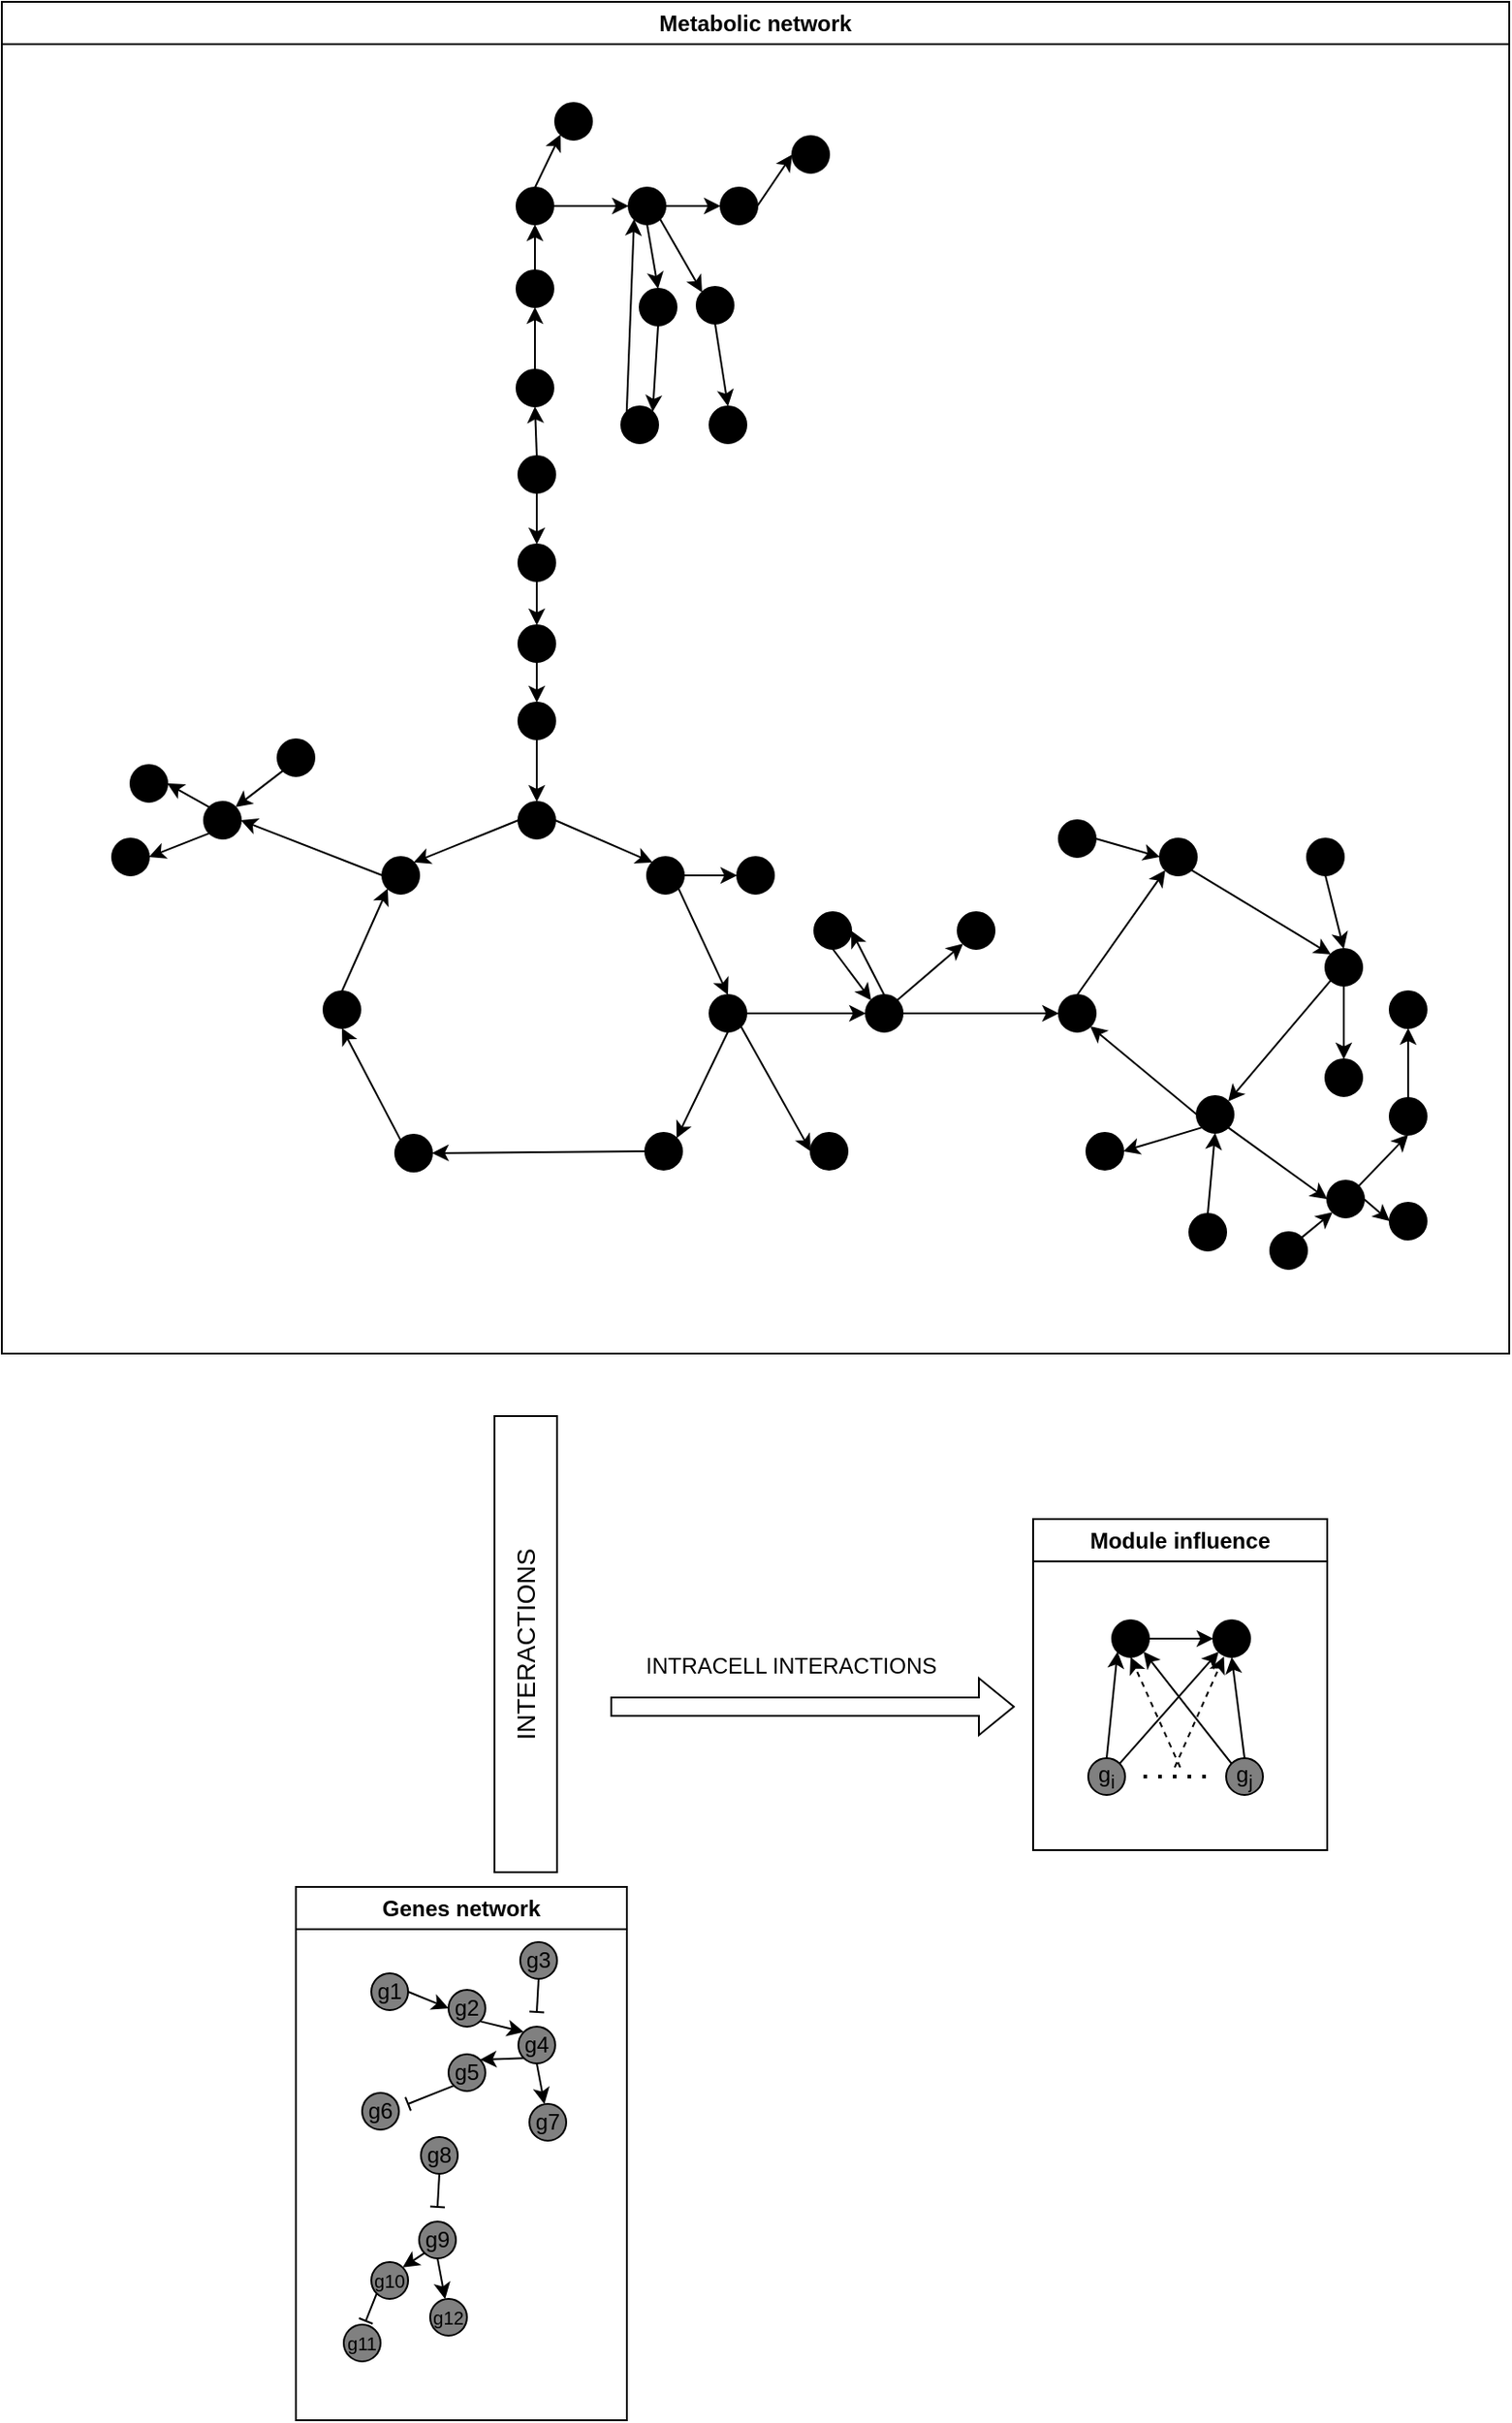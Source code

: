 <mxfile version="26.1.1">
  <diagram name="Page-1" id="lXQnp04JNTxDXcBnF815">
    <mxGraphModel dx="1647" dy="1020" grid="1" gridSize="10" guides="1" tooltips="1" connect="1" arrows="1" fold="1" page="1" pageScale="1" pageWidth="850" pageHeight="1100" math="0" shadow="0">
      <root>
        <mxCell id="0" />
        <mxCell id="1" parent="0" />
        <mxCell id="CCcMtgtyuxy5mzL-O7Zm-4" style="edgeStyle=none;rounded=0;orthogonalLoop=1;jettySize=auto;html=1;exitX=0;exitY=0;exitDx=0;exitDy=0;entryX=0.5;entryY=1;entryDx=0;entryDy=0;" edge="1" parent="1" source="CCcMtgtyuxy5mzL-O7Zm-5" target="CCcMtgtyuxy5mzL-O7Zm-23">
          <mxGeometry relative="1" as="geometry">
            <mxPoint x="248.071" y="640.071" as="targetPoint" />
          </mxGeometry>
        </mxCell>
        <mxCell id="CCcMtgtyuxy5mzL-O7Zm-5" value="" style="ellipse;whiteSpace=wrap;html=1;aspect=fixed;fillColor=#000000;" vertex="1" parent="1">
          <mxGeometry x="234" y="631" width="20" height="20" as="geometry" />
        </mxCell>
        <mxCell id="CCcMtgtyuxy5mzL-O7Zm-6" value="" style="ellipse;whiteSpace=wrap;html=1;aspect=fixed;fillColor=#000000;" vertex="1" parent="1">
          <mxGeometry x="460" y="630" width="20" height="20" as="geometry" />
        </mxCell>
        <mxCell id="CCcMtgtyuxy5mzL-O7Zm-7" style="edgeStyle=none;rounded=0;orthogonalLoop=1;jettySize=auto;html=1;exitX=0;exitY=0.5;exitDx=0;exitDy=0;entryX=1;entryY=0.5;entryDx=0;entryDy=0;" edge="1" parent="1" source="CCcMtgtyuxy5mzL-O7Zm-9" target="CCcMtgtyuxy5mzL-O7Zm-5">
          <mxGeometry relative="1" as="geometry" />
        </mxCell>
        <mxCell id="CCcMtgtyuxy5mzL-O7Zm-8" style="edgeStyle=none;rounded=0;orthogonalLoop=1;jettySize=auto;html=1;exitX=1;exitY=1;exitDx=0;exitDy=0;entryX=0;entryY=0.5;entryDx=0;entryDy=0;" edge="1" parent="1" source="CCcMtgtyuxy5mzL-O7Zm-12" target="CCcMtgtyuxy5mzL-O7Zm-6">
          <mxGeometry relative="1" as="geometry" />
        </mxCell>
        <mxCell id="CCcMtgtyuxy5mzL-O7Zm-9" value="" style="ellipse;whiteSpace=wrap;html=1;aspect=fixed;fillColor=#000000;" vertex="1" parent="1">
          <mxGeometry x="370" y="630" width="20" height="20" as="geometry" />
        </mxCell>
        <mxCell id="CCcMtgtyuxy5mzL-O7Zm-10" style="edgeStyle=none;rounded=0;orthogonalLoop=1;jettySize=auto;html=1;exitX=0.5;exitY=1;exitDx=0;exitDy=0;entryX=1;entryY=0;entryDx=0;entryDy=0;" edge="1" parent="1" source="CCcMtgtyuxy5mzL-O7Zm-12" target="CCcMtgtyuxy5mzL-O7Zm-9">
          <mxGeometry relative="1" as="geometry" />
        </mxCell>
        <mxCell id="CCcMtgtyuxy5mzL-O7Zm-11" style="edgeStyle=none;rounded=0;orthogonalLoop=1;jettySize=auto;html=1;exitX=1;exitY=0.5;exitDx=0;exitDy=0;" edge="1" parent="1" source="CCcMtgtyuxy5mzL-O7Zm-12" target="CCcMtgtyuxy5mzL-O7Zm-50">
          <mxGeometry relative="1" as="geometry" />
        </mxCell>
        <mxCell id="CCcMtgtyuxy5mzL-O7Zm-12" value="v" style="ellipse;whiteSpace=wrap;html=1;aspect=fixed;fillColor=#000000;" vertex="1" parent="1">
          <mxGeometry x="405" y="555" width="20" height="20" as="geometry" />
        </mxCell>
        <mxCell id="CCcMtgtyuxy5mzL-O7Zm-13" value="v" style="ellipse;whiteSpace=wrap;html=1;aspect=fixed;fillColor=#000000;" vertex="1" parent="1">
          <mxGeometry x="420" y="480" width="20" height="20" as="geometry" />
        </mxCell>
        <mxCell id="CCcMtgtyuxy5mzL-O7Zm-14" style="edgeStyle=none;rounded=0;orthogonalLoop=1;jettySize=auto;html=1;exitX=1;exitY=1;exitDx=0;exitDy=0;entryX=0.5;entryY=0;entryDx=0;entryDy=0;" edge="1" parent="1" source="CCcMtgtyuxy5mzL-O7Zm-16" target="CCcMtgtyuxy5mzL-O7Zm-12">
          <mxGeometry relative="1" as="geometry" />
        </mxCell>
        <mxCell id="CCcMtgtyuxy5mzL-O7Zm-15" style="edgeStyle=none;rounded=0;orthogonalLoop=1;jettySize=auto;html=1;exitX=1;exitY=0.5;exitDx=0;exitDy=0;entryX=0;entryY=0.5;entryDx=0;entryDy=0;" edge="1" parent="1" source="CCcMtgtyuxy5mzL-O7Zm-16" target="CCcMtgtyuxy5mzL-O7Zm-13">
          <mxGeometry relative="1" as="geometry" />
        </mxCell>
        <mxCell id="CCcMtgtyuxy5mzL-O7Zm-16" value="v" style="ellipse;whiteSpace=wrap;html=1;aspect=fixed;fillColor=#000000;" vertex="1" parent="1">
          <mxGeometry x="371" y="480" width="20" height="20" as="geometry" />
        </mxCell>
        <mxCell id="CCcMtgtyuxy5mzL-O7Zm-17" style="edgeStyle=none;rounded=0;orthogonalLoop=1;jettySize=auto;html=1;exitX=1;exitY=0.5;exitDx=0;exitDy=0;entryX=0;entryY=0;entryDx=0;entryDy=0;" edge="1" parent="1" source="CCcMtgtyuxy5mzL-O7Zm-19" target="CCcMtgtyuxy5mzL-O7Zm-16">
          <mxGeometry relative="1" as="geometry" />
        </mxCell>
        <mxCell id="CCcMtgtyuxy5mzL-O7Zm-18" style="edgeStyle=none;rounded=0;orthogonalLoop=1;jettySize=auto;html=1;exitX=0;exitY=0.5;exitDx=0;exitDy=0;entryX=1;entryY=0;entryDx=0;entryDy=0;" edge="1" parent="1" source="CCcMtgtyuxy5mzL-O7Zm-19" target="CCcMtgtyuxy5mzL-O7Zm-21">
          <mxGeometry relative="1" as="geometry" />
        </mxCell>
        <mxCell id="CCcMtgtyuxy5mzL-O7Zm-19" value="v" style="ellipse;whiteSpace=wrap;html=1;aspect=fixed;fillColor=#000000;" vertex="1" parent="1">
          <mxGeometry x="301" y="450" width="20" height="20" as="geometry" />
        </mxCell>
        <mxCell id="CCcMtgtyuxy5mzL-O7Zm-20" style="edgeStyle=none;rounded=0;orthogonalLoop=1;jettySize=auto;html=1;exitX=0;exitY=0.5;exitDx=0;exitDy=0;entryX=1;entryY=0.5;entryDx=0;entryDy=0;" edge="1" parent="1" source="CCcMtgtyuxy5mzL-O7Zm-21" target="CCcMtgtyuxy5mzL-O7Zm-75">
          <mxGeometry relative="1" as="geometry" />
        </mxCell>
        <mxCell id="CCcMtgtyuxy5mzL-O7Zm-21" value="v" style="ellipse;whiteSpace=wrap;html=1;aspect=fixed;fillColor=#000000;" vertex="1" parent="1">
          <mxGeometry x="227" y="480" width="20" height="20" as="geometry" />
        </mxCell>
        <mxCell id="CCcMtgtyuxy5mzL-O7Zm-22" style="edgeStyle=none;rounded=0;orthogonalLoop=1;jettySize=auto;html=1;exitX=0.5;exitY=0;exitDx=0;exitDy=0;entryX=0;entryY=1;entryDx=0;entryDy=0;" edge="1" parent="1" source="CCcMtgtyuxy5mzL-O7Zm-23" target="CCcMtgtyuxy5mzL-O7Zm-21">
          <mxGeometry relative="1" as="geometry" />
        </mxCell>
        <mxCell id="CCcMtgtyuxy5mzL-O7Zm-23" value="v" style="ellipse;whiteSpace=wrap;html=1;aspect=fixed;fillColor=#000000;" vertex="1" parent="1">
          <mxGeometry x="195" y="553" width="20" height="20" as="geometry" />
        </mxCell>
        <mxCell id="CCcMtgtyuxy5mzL-O7Zm-24" style="edgeStyle=none;rounded=0;orthogonalLoop=1;jettySize=auto;html=1;exitX=0.5;exitY=1;exitDx=0;exitDy=0;entryX=0.5;entryY=0;entryDx=0;entryDy=0;" edge="1" parent="1" source="CCcMtgtyuxy5mzL-O7Zm-25" target="CCcMtgtyuxy5mzL-O7Zm-46">
          <mxGeometry relative="1" as="geometry" />
        </mxCell>
        <mxCell id="CCcMtgtyuxy5mzL-O7Zm-25" value="v" style="ellipse;whiteSpace=wrap;html=1;aspect=fixed;fillColor=#000000;" vertex="1" parent="1">
          <mxGeometry x="301" y="354" width="20" height="20" as="geometry" />
        </mxCell>
        <mxCell id="CCcMtgtyuxy5mzL-O7Zm-26" style="edgeStyle=none;rounded=0;orthogonalLoop=1;jettySize=auto;html=1;exitX=0.5;exitY=1;exitDx=0;exitDy=0;" edge="1" parent="1" source="CCcMtgtyuxy5mzL-O7Zm-27" target="CCcMtgtyuxy5mzL-O7Zm-25">
          <mxGeometry relative="1" as="geometry" />
        </mxCell>
        <mxCell id="CCcMtgtyuxy5mzL-O7Zm-27" value="v" style="ellipse;whiteSpace=wrap;html=1;aspect=fixed;fillColor=#000000;" vertex="1" parent="1">
          <mxGeometry x="301" y="310" width="20" height="20" as="geometry" />
        </mxCell>
        <mxCell id="CCcMtgtyuxy5mzL-O7Zm-28" style="edgeStyle=none;rounded=0;orthogonalLoop=1;jettySize=auto;html=1;exitX=0.5;exitY=0;exitDx=0;exitDy=0;entryX=0.5;entryY=0;entryDx=0;entryDy=0;" edge="1" parent="1" source="CCcMtgtyuxy5mzL-O7Zm-30" target="CCcMtgtyuxy5mzL-O7Zm-27">
          <mxGeometry relative="1" as="geometry" />
        </mxCell>
        <mxCell id="CCcMtgtyuxy5mzL-O7Zm-29" style="edgeStyle=none;rounded=0;orthogonalLoop=1;jettySize=auto;html=1;exitX=0.5;exitY=0;exitDx=0;exitDy=0;entryX=0.5;entryY=1;entryDx=0;entryDy=0;" edge="1" parent="1" source="CCcMtgtyuxy5mzL-O7Zm-30" target="CCcMtgtyuxy5mzL-O7Zm-44">
          <mxGeometry relative="1" as="geometry" />
        </mxCell>
        <mxCell id="CCcMtgtyuxy5mzL-O7Zm-30" value="v" style="ellipse;whiteSpace=wrap;html=1;aspect=fixed;fillColor=#000000;" vertex="1" parent="1">
          <mxGeometry x="301" y="262" width="20" height="20" as="geometry" />
        </mxCell>
        <mxCell id="CCcMtgtyuxy5mzL-O7Zm-31" style="edgeStyle=none;rounded=0;orthogonalLoop=1;jettySize=auto;html=1;exitX=1;exitY=0.5;exitDx=0;exitDy=0;entryX=0;entryY=0.5;entryDx=0;entryDy=0;" edge="1" parent="1" source="CCcMtgtyuxy5mzL-O7Zm-33" target="CCcMtgtyuxy5mzL-O7Zm-37">
          <mxGeometry relative="1" as="geometry" />
        </mxCell>
        <mxCell id="CCcMtgtyuxy5mzL-O7Zm-32" style="edgeStyle=none;rounded=0;orthogonalLoop=1;jettySize=auto;html=1;exitX=0.5;exitY=0;exitDx=0;exitDy=0;entryX=0;entryY=1;entryDx=0;entryDy=0;" edge="1" parent="1" source="CCcMtgtyuxy5mzL-O7Zm-33" target="CCcMtgtyuxy5mzL-O7Zm-78">
          <mxGeometry relative="1" as="geometry" />
        </mxCell>
        <mxCell id="CCcMtgtyuxy5mzL-O7Zm-33" value="v" style="ellipse;whiteSpace=wrap;html=1;aspect=fixed;fillColor=#000000;" vertex="1" parent="1">
          <mxGeometry x="300" y="116" width="20" height="20" as="geometry" />
        </mxCell>
        <mxCell id="CCcMtgtyuxy5mzL-O7Zm-34" style="edgeStyle=none;rounded=0;orthogonalLoop=1;jettySize=auto;html=1;exitX=1;exitY=0.5;exitDx=0;exitDy=0;entryX=0;entryY=0.5;entryDx=0;entryDy=0;" edge="1" parent="1" source="CCcMtgtyuxy5mzL-O7Zm-37" target="CCcMtgtyuxy5mzL-O7Zm-39">
          <mxGeometry relative="1" as="geometry" />
        </mxCell>
        <mxCell id="CCcMtgtyuxy5mzL-O7Zm-35" style="edgeStyle=none;rounded=0;orthogonalLoop=1;jettySize=auto;html=1;exitX=0.5;exitY=1;exitDx=0;exitDy=0;entryX=0.5;entryY=0;entryDx=0;entryDy=0;" edge="1" parent="1" source="CCcMtgtyuxy5mzL-O7Zm-37" target="CCcMtgtyuxy5mzL-O7Zm-82">
          <mxGeometry relative="1" as="geometry" />
        </mxCell>
        <mxCell id="CCcMtgtyuxy5mzL-O7Zm-36" style="edgeStyle=none;rounded=0;orthogonalLoop=1;jettySize=auto;html=1;exitX=1;exitY=1;exitDx=0;exitDy=0;entryX=0;entryY=0;entryDx=0;entryDy=0;" edge="1" parent="1" source="CCcMtgtyuxy5mzL-O7Zm-37" target="CCcMtgtyuxy5mzL-O7Zm-80">
          <mxGeometry relative="1" as="geometry" />
        </mxCell>
        <mxCell id="CCcMtgtyuxy5mzL-O7Zm-37" value="v" style="ellipse;whiteSpace=wrap;html=1;aspect=fixed;fillColor=#000000;" vertex="1" parent="1">
          <mxGeometry x="361" y="116" width="20" height="20" as="geometry" />
        </mxCell>
        <mxCell id="CCcMtgtyuxy5mzL-O7Zm-38" style="edgeStyle=none;rounded=0;orthogonalLoop=1;jettySize=auto;html=1;exitX=1;exitY=0.5;exitDx=0;exitDy=0;entryX=0;entryY=0.5;entryDx=0;entryDy=0;" edge="1" parent="1" source="CCcMtgtyuxy5mzL-O7Zm-39" target="CCcMtgtyuxy5mzL-O7Zm-40">
          <mxGeometry relative="1" as="geometry" />
        </mxCell>
        <mxCell id="CCcMtgtyuxy5mzL-O7Zm-39" value="v" style="ellipse;whiteSpace=wrap;html=1;aspect=fixed;fillColor=#000000;" vertex="1" parent="1">
          <mxGeometry x="411" y="116" width="20" height="20" as="geometry" />
        </mxCell>
        <mxCell id="CCcMtgtyuxy5mzL-O7Zm-40" value="v" style="ellipse;whiteSpace=wrap;html=1;aspect=fixed;fillColor=#000000;" vertex="1" parent="1">
          <mxGeometry x="450" y="88" width="20" height="20" as="geometry" />
        </mxCell>
        <mxCell id="CCcMtgtyuxy5mzL-O7Zm-41" style="edgeStyle=none;rounded=0;orthogonalLoop=1;jettySize=auto;html=1;exitX=0.5;exitY=0;exitDx=0;exitDy=0;entryX=0.5;entryY=1;entryDx=0;entryDy=0;" edge="1" parent="1" source="CCcMtgtyuxy5mzL-O7Zm-42" target="CCcMtgtyuxy5mzL-O7Zm-33">
          <mxGeometry relative="1" as="geometry" />
        </mxCell>
        <mxCell id="CCcMtgtyuxy5mzL-O7Zm-42" value="v" style="ellipse;whiteSpace=wrap;html=1;aspect=fixed;fillColor=#000000;" vertex="1" parent="1">
          <mxGeometry x="300" y="161" width="20" height="20" as="geometry" />
        </mxCell>
        <mxCell id="CCcMtgtyuxy5mzL-O7Zm-43" style="edgeStyle=none;rounded=0;orthogonalLoop=1;jettySize=auto;html=1;exitX=0.5;exitY=0;exitDx=0;exitDy=0;entryX=0.5;entryY=1;entryDx=0;entryDy=0;" edge="1" parent="1" source="CCcMtgtyuxy5mzL-O7Zm-44" target="CCcMtgtyuxy5mzL-O7Zm-42">
          <mxGeometry relative="1" as="geometry" />
        </mxCell>
        <mxCell id="CCcMtgtyuxy5mzL-O7Zm-44" value="v" style="ellipse;whiteSpace=wrap;html=1;aspect=fixed;fillColor=#000000;" vertex="1" parent="1">
          <mxGeometry x="300" y="215" width="20" height="20" as="geometry" />
        </mxCell>
        <mxCell id="CCcMtgtyuxy5mzL-O7Zm-45" style="edgeStyle=none;rounded=0;orthogonalLoop=1;jettySize=auto;html=1;exitX=0.5;exitY=1;exitDx=0;exitDy=0;entryX=0.5;entryY=0;entryDx=0;entryDy=0;" edge="1" parent="1" source="CCcMtgtyuxy5mzL-O7Zm-46" target="CCcMtgtyuxy5mzL-O7Zm-19">
          <mxGeometry relative="1" as="geometry">
            <mxPoint x="311" y="410" as="targetPoint" />
          </mxGeometry>
        </mxCell>
        <mxCell id="CCcMtgtyuxy5mzL-O7Zm-46" value="v" style="ellipse;whiteSpace=wrap;html=1;aspect=fixed;fillColor=#000000;" vertex="1" parent="1">
          <mxGeometry x="301" y="396" width="20" height="20" as="geometry" />
        </mxCell>
        <mxCell id="CCcMtgtyuxy5mzL-O7Zm-47" style="edgeStyle=none;rounded=0;orthogonalLoop=1;jettySize=auto;html=1;exitX=0.5;exitY=0;exitDx=0;exitDy=0;entryX=1;entryY=0.5;entryDx=0;entryDy=0;" edge="1" parent="1" source="CCcMtgtyuxy5mzL-O7Zm-50" target="CCcMtgtyuxy5mzL-O7Zm-52">
          <mxGeometry relative="1" as="geometry" />
        </mxCell>
        <mxCell id="CCcMtgtyuxy5mzL-O7Zm-48" style="edgeStyle=none;rounded=0;orthogonalLoop=1;jettySize=auto;html=1;exitX=1;exitY=0;exitDx=0;exitDy=0;entryX=0;entryY=1;entryDx=0;entryDy=0;" edge="1" parent="1" source="CCcMtgtyuxy5mzL-O7Zm-50" target="CCcMtgtyuxy5mzL-O7Zm-53">
          <mxGeometry relative="1" as="geometry" />
        </mxCell>
        <mxCell id="CCcMtgtyuxy5mzL-O7Zm-49" style="edgeStyle=none;rounded=0;orthogonalLoop=1;jettySize=auto;html=1;exitX=1;exitY=0.5;exitDx=0;exitDy=0;entryX=0;entryY=0.5;entryDx=0;entryDy=0;" edge="1" parent="1" source="CCcMtgtyuxy5mzL-O7Zm-50" target="CCcMtgtyuxy5mzL-O7Zm-55">
          <mxGeometry relative="1" as="geometry" />
        </mxCell>
        <mxCell id="CCcMtgtyuxy5mzL-O7Zm-50" value="v" style="ellipse;whiteSpace=wrap;html=1;aspect=fixed;fillColor=#000000;" vertex="1" parent="1">
          <mxGeometry x="490" y="555" width="20" height="20" as="geometry" />
        </mxCell>
        <mxCell id="CCcMtgtyuxy5mzL-O7Zm-51" style="edgeStyle=none;rounded=0;orthogonalLoop=1;jettySize=auto;html=1;exitX=0.5;exitY=1;exitDx=0;exitDy=0;entryX=0;entryY=0;entryDx=0;entryDy=0;" edge="1" parent="1" source="CCcMtgtyuxy5mzL-O7Zm-52" target="CCcMtgtyuxy5mzL-O7Zm-50">
          <mxGeometry relative="1" as="geometry" />
        </mxCell>
        <mxCell id="CCcMtgtyuxy5mzL-O7Zm-52" value="v" style="ellipse;whiteSpace=wrap;html=1;aspect=fixed;fillColor=#000000;" vertex="1" parent="1">
          <mxGeometry x="462" y="510" width="20" height="20" as="geometry" />
        </mxCell>
        <mxCell id="CCcMtgtyuxy5mzL-O7Zm-53" value="v" style="ellipse;whiteSpace=wrap;html=1;aspect=fixed;fillColor=#000000;" vertex="1" parent="1">
          <mxGeometry x="540" y="510" width="20" height="20" as="geometry" />
        </mxCell>
        <mxCell id="CCcMtgtyuxy5mzL-O7Zm-54" style="edgeStyle=none;rounded=0;orthogonalLoop=1;jettySize=auto;html=1;exitX=0.5;exitY=0;exitDx=0;exitDy=0;entryX=0;entryY=1;entryDx=0;entryDy=0;" edge="1" parent="1" source="CCcMtgtyuxy5mzL-O7Zm-55" target="CCcMtgtyuxy5mzL-O7Zm-57">
          <mxGeometry relative="1" as="geometry" />
        </mxCell>
        <mxCell id="CCcMtgtyuxy5mzL-O7Zm-55" value="v" style="ellipse;whiteSpace=wrap;html=1;aspect=fixed;fillColor=#000000;" vertex="1" parent="1">
          <mxGeometry x="595" y="555" width="20" height="20" as="geometry" />
        </mxCell>
        <mxCell id="CCcMtgtyuxy5mzL-O7Zm-56" style="edgeStyle=none;rounded=0;orthogonalLoop=1;jettySize=auto;html=1;exitX=1;exitY=1;exitDx=0;exitDy=0;entryX=0;entryY=0;entryDx=0;entryDy=0;" edge="1" parent="1" source="CCcMtgtyuxy5mzL-O7Zm-57" target="CCcMtgtyuxy5mzL-O7Zm-60">
          <mxGeometry relative="1" as="geometry" />
        </mxCell>
        <mxCell id="CCcMtgtyuxy5mzL-O7Zm-57" value="v" style="ellipse;whiteSpace=wrap;html=1;aspect=fixed;fillColor=#000000;" vertex="1" parent="1">
          <mxGeometry x="650" y="470" width="20" height="20" as="geometry" />
        </mxCell>
        <mxCell id="CCcMtgtyuxy5mzL-O7Zm-58" style="edgeStyle=none;rounded=0;orthogonalLoop=1;jettySize=auto;html=1;exitX=0;exitY=1;exitDx=0;exitDy=0;entryX=1;entryY=0;entryDx=0;entryDy=0;" edge="1" parent="1" source="CCcMtgtyuxy5mzL-O7Zm-60" target="CCcMtgtyuxy5mzL-O7Zm-64">
          <mxGeometry relative="1" as="geometry" />
        </mxCell>
        <mxCell id="CCcMtgtyuxy5mzL-O7Zm-59" style="edgeStyle=none;rounded=0;orthogonalLoop=1;jettySize=auto;html=1;exitX=0.5;exitY=1;exitDx=0;exitDy=0;" edge="1" parent="1" source="CCcMtgtyuxy5mzL-O7Zm-60" target="CCcMtgtyuxy5mzL-O7Zm-69">
          <mxGeometry relative="1" as="geometry" />
        </mxCell>
        <mxCell id="CCcMtgtyuxy5mzL-O7Zm-60" value="v" style="ellipse;whiteSpace=wrap;html=1;aspect=fixed;fillColor=#000000;" vertex="1" parent="1">
          <mxGeometry x="740" y="530" width="20" height="20" as="geometry" />
        </mxCell>
        <mxCell id="CCcMtgtyuxy5mzL-O7Zm-61" style="edgeStyle=none;rounded=0;orthogonalLoop=1;jettySize=auto;html=1;exitX=0;exitY=0.5;exitDx=0;exitDy=0;entryX=1;entryY=1;entryDx=0;entryDy=0;" edge="1" parent="1" source="CCcMtgtyuxy5mzL-O7Zm-64" target="CCcMtgtyuxy5mzL-O7Zm-55">
          <mxGeometry relative="1" as="geometry" />
        </mxCell>
        <mxCell id="CCcMtgtyuxy5mzL-O7Zm-62" style="edgeStyle=none;rounded=0;orthogonalLoop=1;jettySize=auto;html=1;exitX=0;exitY=1;exitDx=0;exitDy=0;entryX=1;entryY=0.5;entryDx=0;entryDy=0;" edge="1" parent="1" source="CCcMtgtyuxy5mzL-O7Zm-64" target="CCcMtgtyuxy5mzL-O7Zm-70">
          <mxGeometry relative="1" as="geometry" />
        </mxCell>
        <mxCell id="CCcMtgtyuxy5mzL-O7Zm-63" style="edgeStyle=none;rounded=0;orthogonalLoop=1;jettySize=auto;html=1;exitX=1;exitY=1;exitDx=0;exitDy=0;entryX=0;entryY=0.5;entryDx=0;entryDy=0;" edge="1" parent="1" source="CCcMtgtyuxy5mzL-O7Zm-64" target="CCcMtgtyuxy5mzL-O7Zm-88">
          <mxGeometry relative="1" as="geometry">
            <mxPoint x="730" y="670" as="targetPoint" />
          </mxGeometry>
        </mxCell>
        <mxCell id="CCcMtgtyuxy5mzL-O7Zm-64" value="v" style="ellipse;whiteSpace=wrap;html=1;aspect=fixed;fillColor=#000000;" vertex="1" parent="1">
          <mxGeometry x="670" y="610" width="20" height="20" as="geometry" />
        </mxCell>
        <mxCell id="CCcMtgtyuxy5mzL-O7Zm-65" style="edgeStyle=none;rounded=0;orthogonalLoop=1;jettySize=auto;html=1;exitX=1;exitY=0.5;exitDx=0;exitDy=0;entryX=0;entryY=0.5;entryDx=0;entryDy=0;" edge="1" parent="1" source="CCcMtgtyuxy5mzL-O7Zm-66" target="CCcMtgtyuxy5mzL-O7Zm-57">
          <mxGeometry relative="1" as="geometry" />
        </mxCell>
        <mxCell id="CCcMtgtyuxy5mzL-O7Zm-66" value="v" style="ellipse;whiteSpace=wrap;html=1;aspect=fixed;fillColor=#000000;" vertex="1" parent="1">
          <mxGeometry x="595" y="460" width="20" height="20" as="geometry" />
        </mxCell>
        <mxCell id="CCcMtgtyuxy5mzL-O7Zm-67" style="edgeStyle=none;rounded=0;orthogonalLoop=1;jettySize=auto;html=1;exitX=0.5;exitY=1;exitDx=0;exitDy=0;entryX=0.5;entryY=0;entryDx=0;entryDy=0;" edge="1" parent="1" source="CCcMtgtyuxy5mzL-O7Zm-68" target="CCcMtgtyuxy5mzL-O7Zm-60">
          <mxGeometry relative="1" as="geometry" />
        </mxCell>
        <mxCell id="CCcMtgtyuxy5mzL-O7Zm-68" value="v" style="ellipse;whiteSpace=wrap;html=1;aspect=fixed;fillColor=#000000;" vertex="1" parent="1">
          <mxGeometry x="730" y="470" width="20" height="20" as="geometry" />
        </mxCell>
        <mxCell id="CCcMtgtyuxy5mzL-O7Zm-69" value="v" style="ellipse;whiteSpace=wrap;html=1;aspect=fixed;fillColor=#000000;" vertex="1" parent="1">
          <mxGeometry x="740" y="590" width="20" height="20" as="geometry" />
        </mxCell>
        <mxCell id="CCcMtgtyuxy5mzL-O7Zm-70" value="v" style="ellipse;whiteSpace=wrap;html=1;aspect=fixed;fillColor=#000000;" vertex="1" parent="1">
          <mxGeometry x="610" y="630" width="20" height="20" as="geometry" />
        </mxCell>
        <mxCell id="CCcMtgtyuxy5mzL-O7Zm-71" style="edgeStyle=none;rounded=0;orthogonalLoop=1;jettySize=auto;html=1;exitX=0;exitY=1;exitDx=0;exitDy=0;entryX=1;entryY=0;entryDx=0;entryDy=0;" edge="1" parent="1" source="CCcMtgtyuxy5mzL-O7Zm-72" target="CCcMtgtyuxy5mzL-O7Zm-75">
          <mxGeometry relative="1" as="geometry" />
        </mxCell>
        <mxCell id="CCcMtgtyuxy5mzL-O7Zm-72" value="v" style="ellipse;whiteSpace=wrap;html=1;aspect=fixed;fillColor=#000000;" vertex="1" parent="1">
          <mxGeometry x="170" y="416" width="20" height="20" as="geometry" />
        </mxCell>
        <mxCell id="CCcMtgtyuxy5mzL-O7Zm-73" style="edgeStyle=none;rounded=0;orthogonalLoop=1;jettySize=auto;html=1;exitX=0;exitY=0;exitDx=0;exitDy=0;entryX=1;entryY=0.5;entryDx=0;entryDy=0;" edge="1" parent="1" source="CCcMtgtyuxy5mzL-O7Zm-75" target="CCcMtgtyuxy5mzL-O7Zm-76">
          <mxGeometry relative="1" as="geometry" />
        </mxCell>
        <mxCell id="CCcMtgtyuxy5mzL-O7Zm-74" style="edgeStyle=none;rounded=0;orthogonalLoop=1;jettySize=auto;html=1;exitX=0;exitY=1;exitDx=0;exitDy=0;entryX=1;entryY=0.5;entryDx=0;entryDy=0;" edge="1" parent="1" source="CCcMtgtyuxy5mzL-O7Zm-75" target="CCcMtgtyuxy5mzL-O7Zm-77">
          <mxGeometry relative="1" as="geometry" />
        </mxCell>
        <mxCell id="CCcMtgtyuxy5mzL-O7Zm-75" value="v" style="ellipse;whiteSpace=wrap;html=1;aspect=fixed;fillColor=#000000;" vertex="1" parent="1">
          <mxGeometry x="130" y="450" width="20" height="20" as="geometry" />
        </mxCell>
        <mxCell id="CCcMtgtyuxy5mzL-O7Zm-76" value="v" style="ellipse;whiteSpace=wrap;html=1;aspect=fixed;fillColor=#000000;" vertex="1" parent="1">
          <mxGeometry x="90" y="430" width="20" height="20" as="geometry" />
        </mxCell>
        <mxCell id="CCcMtgtyuxy5mzL-O7Zm-77" value="v" style="ellipse;whiteSpace=wrap;html=1;aspect=fixed;fillColor=#000000;" vertex="1" parent="1">
          <mxGeometry x="80" y="470" width="20" height="20" as="geometry" />
        </mxCell>
        <mxCell id="CCcMtgtyuxy5mzL-O7Zm-78" value="v" style="ellipse;whiteSpace=wrap;html=1;aspect=fixed;fillColor=#000000;" vertex="1" parent="1">
          <mxGeometry x="321" y="70" width="20" height="20" as="geometry" />
        </mxCell>
        <mxCell id="CCcMtgtyuxy5mzL-O7Zm-79" style="edgeStyle=none;rounded=0;orthogonalLoop=1;jettySize=auto;html=1;exitX=0.5;exitY=1;exitDx=0;exitDy=0;entryX=0.5;entryY=0;entryDx=0;entryDy=0;" edge="1" parent="1" source="CCcMtgtyuxy5mzL-O7Zm-80" target="CCcMtgtyuxy5mzL-O7Zm-83">
          <mxGeometry relative="1" as="geometry" />
        </mxCell>
        <mxCell id="CCcMtgtyuxy5mzL-O7Zm-80" value="v" style="ellipse;whiteSpace=wrap;html=1;aspect=fixed;fillColor=#000000;" vertex="1" parent="1">
          <mxGeometry x="398" y="170" width="20" height="20" as="geometry" />
        </mxCell>
        <mxCell id="CCcMtgtyuxy5mzL-O7Zm-81" style="edgeStyle=none;rounded=0;orthogonalLoop=1;jettySize=auto;html=1;exitX=0.5;exitY=1;exitDx=0;exitDy=0;entryX=1;entryY=0;entryDx=0;entryDy=0;" edge="1" parent="1" source="CCcMtgtyuxy5mzL-O7Zm-82" target="CCcMtgtyuxy5mzL-O7Zm-85">
          <mxGeometry relative="1" as="geometry" />
        </mxCell>
        <mxCell id="CCcMtgtyuxy5mzL-O7Zm-82" value="v" style="ellipse;whiteSpace=wrap;html=1;aspect=fixed;fillColor=#000000;" vertex="1" parent="1">
          <mxGeometry x="367" y="171" width="20" height="20" as="geometry" />
        </mxCell>
        <mxCell id="CCcMtgtyuxy5mzL-O7Zm-83" value="v" style="ellipse;whiteSpace=wrap;html=1;aspect=fixed;fillColor=#000000;" vertex="1" parent="1">
          <mxGeometry x="405" y="235" width="20" height="20" as="geometry" />
        </mxCell>
        <mxCell id="CCcMtgtyuxy5mzL-O7Zm-84" style="edgeStyle=none;rounded=0;orthogonalLoop=1;jettySize=auto;html=1;exitX=0;exitY=0;exitDx=0;exitDy=0;entryX=0;entryY=1;entryDx=0;entryDy=0;" edge="1" parent="1" source="CCcMtgtyuxy5mzL-O7Zm-85" target="CCcMtgtyuxy5mzL-O7Zm-37">
          <mxGeometry relative="1" as="geometry">
            <mxPoint x="360" y="130" as="targetPoint" />
          </mxGeometry>
        </mxCell>
        <mxCell id="CCcMtgtyuxy5mzL-O7Zm-85" value="v" style="ellipse;whiteSpace=wrap;html=1;aspect=fixed;fillColor=#000000;" vertex="1" parent="1">
          <mxGeometry x="357" y="235" width="20" height="20" as="geometry" />
        </mxCell>
        <mxCell id="CCcMtgtyuxy5mzL-O7Zm-86" style="edgeStyle=none;rounded=0;orthogonalLoop=1;jettySize=auto;html=1;exitX=1;exitY=0;exitDx=0;exitDy=0;entryX=0.5;entryY=1;entryDx=0;entryDy=0;" edge="1" parent="1" source="CCcMtgtyuxy5mzL-O7Zm-88" target="CCcMtgtyuxy5mzL-O7Zm-94">
          <mxGeometry relative="1" as="geometry" />
        </mxCell>
        <mxCell id="CCcMtgtyuxy5mzL-O7Zm-87" style="edgeStyle=none;rounded=0;orthogonalLoop=1;jettySize=auto;html=1;exitX=1;exitY=0.5;exitDx=0;exitDy=0;entryX=0;entryY=0.5;entryDx=0;entryDy=0;" edge="1" parent="1" source="CCcMtgtyuxy5mzL-O7Zm-88" target="CCcMtgtyuxy5mzL-O7Zm-96">
          <mxGeometry relative="1" as="geometry" />
        </mxCell>
        <mxCell id="CCcMtgtyuxy5mzL-O7Zm-88" value="v" style="ellipse;whiteSpace=wrap;html=1;aspect=fixed;fillColor=#000000;" vertex="1" parent="1">
          <mxGeometry x="741" y="656" width="20" height="20" as="geometry" />
        </mxCell>
        <mxCell id="CCcMtgtyuxy5mzL-O7Zm-89" style="edgeStyle=none;rounded=0;orthogonalLoop=1;jettySize=auto;html=1;exitX=1;exitY=0;exitDx=0;exitDy=0;entryX=0;entryY=1;entryDx=0;entryDy=0;" edge="1" parent="1" source="CCcMtgtyuxy5mzL-O7Zm-90" target="CCcMtgtyuxy5mzL-O7Zm-88">
          <mxGeometry relative="1" as="geometry" />
        </mxCell>
        <mxCell id="CCcMtgtyuxy5mzL-O7Zm-90" value="v" style="ellipse;whiteSpace=wrap;html=1;aspect=fixed;fillColor=#000000;" vertex="1" parent="1">
          <mxGeometry x="710" y="684" width="20" height="20" as="geometry" />
        </mxCell>
        <mxCell id="CCcMtgtyuxy5mzL-O7Zm-91" style="edgeStyle=none;rounded=0;orthogonalLoop=1;jettySize=auto;html=1;exitX=0.5;exitY=0;exitDx=0;exitDy=0;entryX=0.5;entryY=1;entryDx=0;entryDy=0;" edge="1" parent="1" source="CCcMtgtyuxy5mzL-O7Zm-92" target="CCcMtgtyuxy5mzL-O7Zm-64">
          <mxGeometry relative="1" as="geometry" />
        </mxCell>
        <mxCell id="CCcMtgtyuxy5mzL-O7Zm-92" value="v" style="ellipse;whiteSpace=wrap;html=1;aspect=fixed;fillColor=#000000;" vertex="1" parent="1">
          <mxGeometry x="666" y="674" width="20" height="20" as="geometry" />
        </mxCell>
        <mxCell id="CCcMtgtyuxy5mzL-O7Zm-93" style="edgeStyle=none;rounded=0;orthogonalLoop=1;jettySize=auto;html=1;exitX=0.5;exitY=0;exitDx=0;exitDy=0;entryX=0.5;entryY=1;entryDx=0;entryDy=0;" edge="1" parent="1" source="CCcMtgtyuxy5mzL-O7Zm-94" target="CCcMtgtyuxy5mzL-O7Zm-95">
          <mxGeometry relative="1" as="geometry" />
        </mxCell>
        <mxCell id="CCcMtgtyuxy5mzL-O7Zm-94" value="v" style="ellipse;whiteSpace=wrap;html=1;aspect=fixed;fillColor=#000000;" vertex="1" parent="1">
          <mxGeometry x="775" y="611" width="20" height="20" as="geometry" />
        </mxCell>
        <mxCell id="CCcMtgtyuxy5mzL-O7Zm-95" value="v" style="ellipse;whiteSpace=wrap;html=1;aspect=fixed;fillColor=#000000;" vertex="1" parent="1">
          <mxGeometry x="775" y="553" width="20" height="20" as="geometry" />
        </mxCell>
        <mxCell id="CCcMtgtyuxy5mzL-O7Zm-96" value="v" style="ellipse;whiteSpace=wrap;html=1;aspect=fixed;fillColor=#000000;" vertex="1" parent="1">
          <mxGeometry x="775" y="668" width="20" height="20" as="geometry" />
        </mxCell>
        <mxCell id="CCcMtgtyuxy5mzL-O7Zm-97" value="Metabolic network" style="swimlane;whiteSpace=wrap;html=1;" vertex="1" parent="1">
          <mxGeometry x="20" y="15" width="820" height="735" as="geometry" />
        </mxCell>
        <mxCell id="CCcMtgtyuxy5mzL-O7Zm-98" style="edgeStyle=none;rounded=0;orthogonalLoop=1;jettySize=auto;html=1;exitX=1;exitY=1;exitDx=0;exitDy=0;entryX=0;entryY=0;entryDx=0;entryDy=0;" edge="1" parent="1" source="CCcMtgtyuxy5mzL-O7Zm-99" target="CCcMtgtyuxy5mzL-O7Zm-102">
          <mxGeometry relative="1" as="geometry" />
        </mxCell>
        <mxCell id="CCcMtgtyuxy5mzL-O7Zm-99" value="g2" style="ellipse;whiteSpace=wrap;html=1;aspect=fixed;fillColor=#808080;strokeColor=default;align=center;verticalAlign=middle;fontFamily=Helvetica;fontSize=12;fontColor=default;" vertex="1" parent="1">
          <mxGeometry x="263" y="1096" width="20" height="20" as="geometry" />
        </mxCell>
        <mxCell id="CCcMtgtyuxy5mzL-O7Zm-100" style="edgeStyle=none;rounded=0;orthogonalLoop=1;jettySize=auto;html=1;exitX=0;exitY=1;exitDx=0;exitDy=0;entryX=1;entryY=0;entryDx=0;entryDy=0;" edge="1" parent="1" source="CCcMtgtyuxy5mzL-O7Zm-102" target="CCcMtgtyuxy5mzL-O7Zm-104">
          <mxGeometry relative="1" as="geometry" />
        </mxCell>
        <mxCell id="CCcMtgtyuxy5mzL-O7Zm-101" style="edgeStyle=none;rounded=0;orthogonalLoop=1;jettySize=auto;html=1;exitX=0.5;exitY=1;exitDx=0;exitDy=0;" edge="1" parent="1" source="CCcMtgtyuxy5mzL-O7Zm-102" target="CCcMtgtyuxy5mzL-O7Zm-109">
          <mxGeometry relative="1" as="geometry" />
        </mxCell>
        <mxCell id="CCcMtgtyuxy5mzL-O7Zm-102" value="g4" style="ellipse;whiteSpace=wrap;html=1;aspect=fixed;fillColor=#808080;strokeColor=default;align=center;verticalAlign=middle;fontFamily=Helvetica;fontSize=12;fontColor=default;" vertex="1" parent="1">
          <mxGeometry x="301" y="1116" width="20" height="20" as="geometry" />
        </mxCell>
        <mxCell id="CCcMtgtyuxy5mzL-O7Zm-103" style="edgeStyle=none;rounded=0;orthogonalLoop=1;jettySize=auto;html=1;exitX=0;exitY=1;exitDx=0;exitDy=0;endArrow=baseDash;endFill=0;" edge="1" parent="1" source="CCcMtgtyuxy5mzL-O7Zm-104">
          <mxGeometry relative="1" as="geometry">
            <mxPoint x="241" y="1158" as="targetPoint" />
          </mxGeometry>
        </mxCell>
        <mxCell id="CCcMtgtyuxy5mzL-O7Zm-104" value="g5" style="ellipse;whiteSpace=wrap;html=1;aspect=fixed;fillColor=#808080;strokeColor=default;align=center;verticalAlign=middle;fontFamily=Helvetica;fontSize=12;fontColor=default;" vertex="1" parent="1">
          <mxGeometry x="263" y="1131" width="20" height="20" as="geometry" />
        </mxCell>
        <mxCell id="CCcMtgtyuxy5mzL-O7Zm-105" style="edgeStyle=none;rounded=0;orthogonalLoop=1;jettySize=auto;html=1;exitX=1;exitY=0.5;exitDx=0;exitDy=0;entryX=0;entryY=0.5;entryDx=0;entryDy=0;" edge="1" parent="1" source="CCcMtgtyuxy5mzL-O7Zm-106" target="CCcMtgtyuxy5mzL-O7Zm-99">
          <mxGeometry relative="1" as="geometry" />
        </mxCell>
        <mxCell id="CCcMtgtyuxy5mzL-O7Zm-106" value="g1" style="ellipse;whiteSpace=wrap;html=1;aspect=fixed;fillColor=#808080;" vertex="1" parent="1">
          <mxGeometry x="221" y="1087" width="20" height="20" as="geometry" />
        </mxCell>
        <mxCell id="CCcMtgtyuxy5mzL-O7Zm-107" style="edgeStyle=none;rounded=0;orthogonalLoop=1;jettySize=auto;html=1;exitX=0.5;exitY=1;exitDx=0;exitDy=0;endArrow=baseDash;endFill=0;" edge="1" parent="1" source="CCcMtgtyuxy5mzL-O7Zm-108">
          <mxGeometry relative="1" as="geometry">
            <mxPoint x="311" y="1108" as="targetPoint" />
          </mxGeometry>
        </mxCell>
        <mxCell id="CCcMtgtyuxy5mzL-O7Zm-108" value="g3" style="ellipse;whiteSpace=wrap;html=1;aspect=fixed;fillColor=#808080;strokeColor=default;align=center;verticalAlign=middle;fontFamily=Helvetica;fontSize=12;fontColor=default;" vertex="1" parent="1">
          <mxGeometry x="302" y="1070" width="20" height="20" as="geometry" />
        </mxCell>
        <mxCell id="CCcMtgtyuxy5mzL-O7Zm-109" value="g7" style="ellipse;whiteSpace=wrap;html=1;aspect=fixed;fillColor=#808080;strokeColor=default;align=center;verticalAlign=middle;fontFamily=Helvetica;fontSize=12;fontColor=default;" vertex="1" parent="1">
          <mxGeometry x="307" y="1158" width="20" height="20" as="geometry" />
        </mxCell>
        <mxCell id="CCcMtgtyuxy5mzL-O7Zm-110" value="g6" style="ellipse;whiteSpace=wrap;html=1;aspect=fixed;fillColor=#808080;strokeColor=default;align=center;verticalAlign=middle;fontFamily=Helvetica;fontSize=12;fontColor=default;" vertex="1" parent="1">
          <mxGeometry x="216" y="1152" width="20" height="20" as="geometry" />
        </mxCell>
        <mxCell id="CCcMtgtyuxy5mzL-O7Zm-111" style="edgeStyle=none;rounded=0;orthogonalLoop=1;jettySize=auto;html=1;exitX=0;exitY=1;exitDx=0;exitDy=0;entryX=1;entryY=0;entryDx=0;entryDy=0;" edge="1" parent="1" source="CCcMtgtyuxy5mzL-O7Zm-113" target="CCcMtgtyuxy5mzL-O7Zm-115">
          <mxGeometry relative="1" as="geometry" />
        </mxCell>
        <mxCell id="CCcMtgtyuxy5mzL-O7Zm-112" style="edgeStyle=none;rounded=0;orthogonalLoop=1;jettySize=auto;html=1;exitX=0.5;exitY=1;exitDx=0;exitDy=0;" edge="1" parent="1" source="CCcMtgtyuxy5mzL-O7Zm-113" target="CCcMtgtyuxy5mzL-O7Zm-118">
          <mxGeometry relative="1" as="geometry" />
        </mxCell>
        <mxCell id="CCcMtgtyuxy5mzL-O7Zm-113" value="g9" style="ellipse;whiteSpace=wrap;html=1;aspect=fixed;fillColor=#808080;strokeColor=default;align=center;verticalAlign=middle;fontFamily=Helvetica;fontSize=12;fontColor=default;" vertex="1" parent="1">
          <mxGeometry x="247" y="1222" width="20" height="20" as="geometry" />
        </mxCell>
        <mxCell id="CCcMtgtyuxy5mzL-O7Zm-114" style="edgeStyle=none;rounded=0;orthogonalLoop=1;jettySize=auto;html=1;exitX=0;exitY=1;exitDx=0;exitDy=0;endArrow=baseDash;endFill=0;" edge="1" parent="1" source="CCcMtgtyuxy5mzL-O7Zm-115">
          <mxGeometry relative="1" as="geometry">
            <mxPoint x="218" y="1276" as="targetPoint" />
          </mxGeometry>
        </mxCell>
        <mxCell id="CCcMtgtyuxy5mzL-O7Zm-115" value="&lt;font style=&quot;font-size: 10px;&quot;&gt;g10&lt;/font&gt;" style="ellipse;whiteSpace=wrap;html=1;aspect=fixed;fillColor=#808080;strokeColor=default;align=center;verticalAlign=middle;fontFamily=Helvetica;fontSize=12;fontColor=default;" vertex="1" parent="1">
          <mxGeometry x="221" y="1244" width="20" height="20" as="geometry" />
        </mxCell>
        <mxCell id="CCcMtgtyuxy5mzL-O7Zm-116" style="edgeStyle=none;rounded=0;orthogonalLoop=1;jettySize=auto;html=1;exitX=0.5;exitY=1;exitDx=0;exitDy=0;endArrow=baseDash;endFill=0;" edge="1" parent="1" source="CCcMtgtyuxy5mzL-O7Zm-117">
          <mxGeometry relative="1" as="geometry">
            <mxPoint x="257" y="1214" as="targetPoint" />
          </mxGeometry>
        </mxCell>
        <mxCell id="CCcMtgtyuxy5mzL-O7Zm-117" value="g8" style="ellipse;whiteSpace=wrap;html=1;aspect=fixed;fillColor=#808080;strokeColor=default;align=center;verticalAlign=middle;fontFamily=Helvetica;fontSize=12;fontColor=default;" vertex="1" parent="1">
          <mxGeometry x="248" y="1176" width="20" height="20" as="geometry" />
        </mxCell>
        <mxCell id="CCcMtgtyuxy5mzL-O7Zm-118" value="&lt;font style=&quot;font-size: 10px;&quot;&gt;g12&lt;/font&gt;" style="ellipse;whiteSpace=wrap;html=1;aspect=fixed;fillColor=#808080;strokeColor=default;align=center;verticalAlign=middle;fontFamily=Helvetica;fontSize=12;fontColor=default;" vertex="1" parent="1">
          <mxGeometry x="253" y="1264" width="20" height="20" as="geometry" />
        </mxCell>
        <mxCell id="CCcMtgtyuxy5mzL-O7Zm-119" value="&lt;font style=&quot;font-size: 10px;&quot;&gt;g11&lt;/font&gt;" style="ellipse;whiteSpace=wrap;html=1;aspect=fixed;fillColor=#808080;strokeColor=default;align=center;verticalAlign=middle;fontFamily=Helvetica;fontSize=12;fontColor=default;" vertex="1" parent="1">
          <mxGeometry x="206" y="1278" width="20" height="20" as="geometry" />
        </mxCell>
        <mxCell id="CCcMtgtyuxy5mzL-O7Zm-120" value="" style="shape=flexArrow;endArrow=classic;html=1;rounded=0;" edge="1" parent="1">
          <mxGeometry width="50" height="50" relative="1" as="geometry">
            <mxPoint x="351" y="942" as="sourcePoint" />
            <mxPoint x="571" y="942" as="targetPoint" />
          </mxGeometry>
        </mxCell>
        <mxCell id="CCcMtgtyuxy5mzL-O7Zm-121" value="&lt;div&gt;INTRACELL INTERACTIONS&lt;/div&gt;" style="text;html=1;align=center;verticalAlign=middle;resizable=0;points=[];autosize=1;strokeColor=none;fillColor=none;rotation=0;" vertex="1" parent="1">
          <mxGeometry x="359" y="905" width="180" height="30" as="geometry" />
        </mxCell>
        <mxCell id="CCcMtgtyuxy5mzL-O7Zm-122" value="&lt;font style=&quot;font-size: 14px;&quot;&gt;INTERACTIONS&lt;/font&gt;" style="rounded=0;whiteSpace=wrap;html=1;rotation=-90;" vertex="1" parent="1">
          <mxGeometry x="181" y="891" width="248" height="34" as="geometry" />
        </mxCell>
        <mxCell id="CCcMtgtyuxy5mzL-O7Zm-123" value="Module influence" style="swimlane;whiteSpace=wrap;html=1;" vertex="1" parent="1">
          <mxGeometry x="581" y="840" width="160" height="180" as="geometry" />
        </mxCell>
        <mxCell id="CCcMtgtyuxy5mzL-O7Zm-124" style="edgeStyle=none;rounded=0;orthogonalLoop=1;jettySize=auto;html=1;exitX=0.5;exitY=0;exitDx=0;exitDy=0;entryX=0;entryY=1;entryDx=0;entryDy=0;" edge="1" parent="CCcMtgtyuxy5mzL-O7Zm-123" source="CCcMtgtyuxy5mzL-O7Zm-125" target="CCcMtgtyuxy5mzL-O7Zm-129">
          <mxGeometry relative="1" as="geometry" />
        </mxCell>
        <mxCell id="CCcMtgtyuxy5mzL-O7Zm-125" value="g&lt;sub&gt;i&lt;/sub&gt;" style="ellipse;whiteSpace=wrap;html=1;aspect=fixed;fillColor=#808080;strokeColor=default;align=center;verticalAlign=middle;fontFamily=Helvetica;fontSize=12;fontColor=default;" vertex="1" parent="CCcMtgtyuxy5mzL-O7Zm-123">
          <mxGeometry x="30" y="130" width="20" height="20" as="geometry" />
        </mxCell>
        <mxCell id="CCcMtgtyuxy5mzL-O7Zm-126" style="edgeStyle=none;rounded=0;orthogonalLoop=1;jettySize=auto;html=1;exitX=0;exitY=0;exitDx=0;exitDy=0;entryX=1;entryY=1;entryDx=0;entryDy=0;" edge="1" parent="CCcMtgtyuxy5mzL-O7Zm-123" source="CCcMtgtyuxy5mzL-O7Zm-127" target="CCcMtgtyuxy5mzL-O7Zm-129">
          <mxGeometry relative="1" as="geometry" />
        </mxCell>
        <mxCell id="CCcMtgtyuxy5mzL-O7Zm-127" value="g&lt;sub&gt;j&lt;/sub&gt;" style="ellipse;whiteSpace=wrap;html=1;aspect=fixed;fillColor=#808080;strokeColor=default;align=center;verticalAlign=middle;fontFamily=Helvetica;fontSize=12;fontColor=default;" vertex="1" parent="CCcMtgtyuxy5mzL-O7Zm-123">
          <mxGeometry x="105" y="130" width="20" height="20" as="geometry" />
        </mxCell>
        <mxCell id="CCcMtgtyuxy5mzL-O7Zm-128" value="" style="endArrow=none;dashed=1;html=1;dashPattern=1 3;strokeWidth=2;rounded=0;" edge="1" parent="CCcMtgtyuxy5mzL-O7Zm-123">
          <mxGeometry width="50" height="50" relative="1" as="geometry">
            <mxPoint x="60" y="140" as="sourcePoint" />
            <mxPoint x="100" y="140" as="targetPoint" />
          </mxGeometry>
        </mxCell>
        <mxCell id="CCcMtgtyuxy5mzL-O7Zm-129" value="v" style="ellipse;whiteSpace=wrap;html=1;aspect=fixed;fillColor=#000000;" vertex="1" parent="CCcMtgtyuxy5mzL-O7Zm-123">
          <mxGeometry x="43" y="55" width="20" height="20" as="geometry" />
        </mxCell>
        <mxCell id="CCcMtgtyuxy5mzL-O7Zm-130" value="" style="endArrow=classic;html=1;rounded=0;dashed=1;entryX=0.5;entryY=1;entryDx=0;entryDy=0;" edge="1" parent="CCcMtgtyuxy5mzL-O7Zm-123" target="CCcMtgtyuxy5mzL-O7Zm-129">
          <mxGeometry width="50" height="50" relative="1" as="geometry">
            <mxPoint x="80" y="135" as="sourcePoint" />
            <mxPoint x="200" y="135" as="targetPoint" />
          </mxGeometry>
        </mxCell>
        <mxCell id="CCcMtgtyuxy5mzL-O7Zm-131" value="" style="endArrow=classic;html=1;rounded=0;dashed=1;entryX=0.29;entryY=0.99;entryDx=0;entryDy=0;entryPerimeter=0;" edge="1" parent="CCcMtgtyuxy5mzL-O7Zm-123" target="CCcMtgtyuxy5mzL-O7Zm-132">
          <mxGeometry width="50" height="50" relative="1" as="geometry">
            <mxPoint x="77" y="135" as="sourcePoint" />
            <mxPoint x="50" y="75" as="targetPoint" />
          </mxGeometry>
        </mxCell>
        <mxCell id="CCcMtgtyuxy5mzL-O7Zm-132" value="v" style="ellipse;whiteSpace=wrap;html=1;aspect=fixed;fillColor=#000000;" vertex="1" parent="1">
          <mxGeometry x="679" y="895" width="20" height="20" as="geometry" />
        </mxCell>
        <mxCell id="CCcMtgtyuxy5mzL-O7Zm-133" style="edgeStyle=none;rounded=0;orthogonalLoop=1;jettySize=auto;html=1;exitX=1;exitY=0;exitDx=0;exitDy=0;entryX=0;entryY=1;entryDx=0;entryDy=0;" edge="1" parent="1" source="CCcMtgtyuxy5mzL-O7Zm-125" target="CCcMtgtyuxy5mzL-O7Zm-132">
          <mxGeometry relative="1" as="geometry" />
        </mxCell>
        <mxCell id="CCcMtgtyuxy5mzL-O7Zm-134" style="edgeStyle=none;rounded=0;orthogonalLoop=1;jettySize=auto;html=1;exitX=0.5;exitY=0;exitDx=0;exitDy=0;entryX=0.5;entryY=1;entryDx=0;entryDy=0;" edge="1" parent="1" source="CCcMtgtyuxy5mzL-O7Zm-127" target="CCcMtgtyuxy5mzL-O7Zm-132">
          <mxGeometry relative="1" as="geometry" />
        </mxCell>
        <mxCell id="CCcMtgtyuxy5mzL-O7Zm-135" style="edgeStyle=none;rounded=0;orthogonalLoop=1;jettySize=auto;html=1;exitX=1;exitY=0.5;exitDx=0;exitDy=0;entryX=0;entryY=0.5;entryDx=0;entryDy=0;" edge="1" parent="1" source="CCcMtgtyuxy5mzL-O7Zm-129" target="CCcMtgtyuxy5mzL-O7Zm-132">
          <mxGeometry relative="1" as="geometry" />
        </mxCell>
        <mxCell id="CCcMtgtyuxy5mzL-O7Zm-136" value="Genes network" style="swimlane;whiteSpace=wrap;html=1;" vertex="1" parent="1">
          <mxGeometry x="180" y="1040" width="180" height="290" as="geometry" />
        </mxCell>
      </root>
    </mxGraphModel>
  </diagram>
</mxfile>
